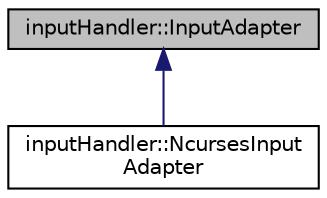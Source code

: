 digraph "inputHandler::InputAdapter"
{
 // LATEX_PDF_SIZE
  edge [fontname="Helvetica",fontsize="10",labelfontname="Helvetica",labelfontsize="10"];
  node [fontname="Helvetica",fontsize="10",shape=record];
  Node1 [label="inputHandler::InputAdapter",height=0.2,width=0.4,color="black", fillcolor="grey75", style="filled", fontcolor="black",tooltip="入力を受け取るクラス"];
  Node1 -> Node2 [dir="back",color="midnightblue",fontsize="10",style="solid",fontname="Helvetica"];
  Node2 [label="inputHandler::NcursesInput\lAdapter",height=0.2,width=0.4,color="black", fillcolor="white", style="filled",URL="$classinputHandler_1_1NcursesInputAdapter.html",tooltip=" "];
}
